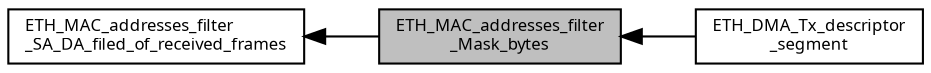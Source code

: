 digraph "ETH_MAC_addresses_filter_Mask_bytes"
{
  edge [fontname="Sans",fontsize="8",labelfontname="Sans",labelfontsize="8"];
  node [fontname="Sans",fontsize="8",shape=record];
  rankdir=LR;
  Node2 [label="ETH_DMA_Tx_descriptor\l_segment",height=0.2,width=0.4,color="black", fillcolor="white", style="filled",URL="$group___e_t_h___d_m_a___tx__descriptor__segment.html",tooltip="Ethernet DMA Descriptors defines. "];
  Node1 [label="ETH_MAC_addresses_filter\l_SA_DA_filed_of_received_frames",height=0.2,width=0.4,color="black", fillcolor="white", style="filled",URL="$group___e_t_h___m_a_c__addresses__filter___s_a___d_a__filed__of__received__frames.html"];
  Node0 [label="ETH_MAC_addresses_filter\l_Mask_bytes",height=0.2,width=0.4,color="black", fillcolor="grey75", style="filled", fontcolor="black"];
  Node1->Node0 [shape=plaintext, dir="back", style="solid"];
  Node0->Node2 [shape=plaintext, dir="back", style="solid"];
}
